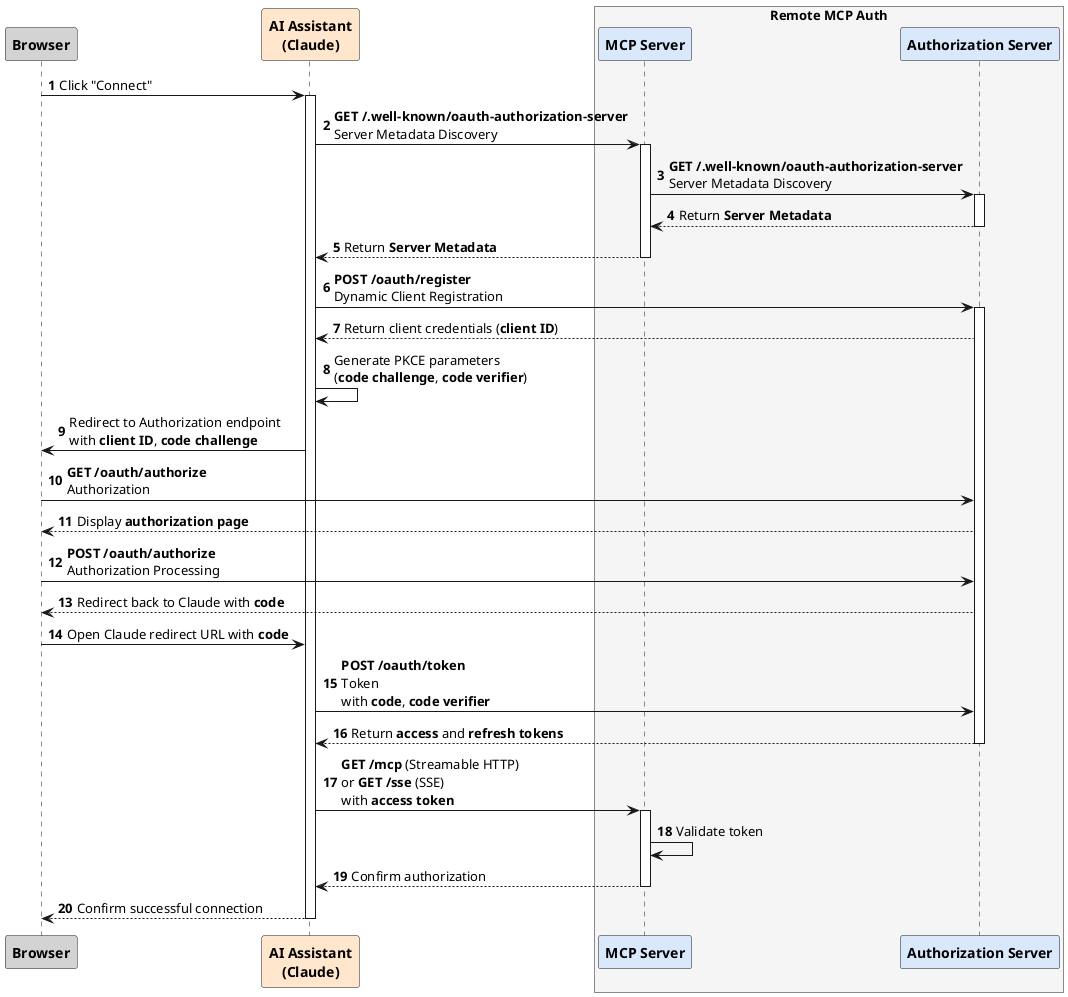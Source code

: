 @startuml Authorization Flow

autonumber

participant "<b>Browser</b>" as Browser #LightGray
participant "<b>AI Assistant</b>\n<b>(Claude)</b>" as Claude #FFE6CC

box "Remote MCP Auth" #F5F5F5
participant "<b>MCP Server</b>" as MCP #DAE8FC
participant "<b>Authorization Server</b>" as Auth #DAE8FC
end box

Browser -> Claude: Click "Connect"
activate Claude

Claude -> MCP: <b>GET /.well-known/oauth-authorization-server</b>\nServer Metadata Discovery
activate MCP
MCP -> Auth: <b>GET /.well-known/oauth-authorization-server</b>\nServer Metadata Discovery
activate Auth
Auth --> MCP: Return <b>Server Metadata</b>
deactivate Auth
MCP --> Claude: Return <b>Server Metadata</b>
deactivate MCP

Claude -> Auth: <b>POST /oauth/register</b>\nDynamic Client Registration
activate Auth
Auth --> Claude: Return client credentials (<b>client ID</b>)

Claude -> Claude: Generate PKCE parameters\n(<b>code challenge</b>, <b>code verifier</b>)

Claude -> Browser: Redirect to Authorization endpoint\nwith <b>client ID</b>, <b>code challenge</b>

Browser -> Auth: <b>GET /oauth/authorize</b>\nAuthorization
Auth --> Browser: Display <b>authorization page</b>

Browser -> Auth: <b>POST /oauth/authorize</b>\nAuthorization Processing
Auth --> Browser: Redirect back to Claude with <b>code</b>

Browser -> Claude: Open Claude redirect URL with <b>code</b>

Claude -> Auth: <b>POST /oauth/token</b>\nToken\nwith <b>code</b>, <b>code verifier</b>
Auth --> Claude: Return <b>access</b> and <b>refresh tokens</b>
deactivate Auth
Claude -> MCP: <b>GET /mcp</b> (Streamable HTTP)\nor <b>GET /sse</b> (SSE)\nwith <b>access token</b>
activate MCP
MCP -> MCP: Validate token
MCP --> Claude: Confirm authorization
deactivate MCP
Claude --> Browser: Confirm successful connection
deactivate Claude

@enduml
